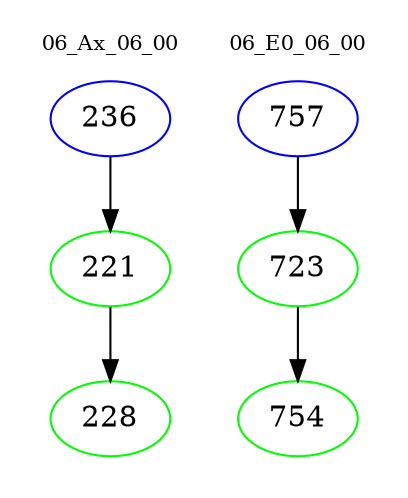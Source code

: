 digraph{
subgraph cluster_0 {
color = white
label = "06_Ax_06_00";
fontsize=10;
T0_236 [label="236", color="blue"]
T0_236 -> T0_221 [color="black"]
T0_221 [label="221", color="green"]
T0_221 -> T0_228 [color="black"]
T0_228 [label="228", color="green"]
}
subgraph cluster_1 {
color = white
label = "06_E0_06_00";
fontsize=10;
T1_757 [label="757", color="blue"]
T1_757 -> T1_723 [color="black"]
T1_723 [label="723", color="green"]
T1_723 -> T1_754 [color="black"]
T1_754 [label="754", color="green"]
}
}
